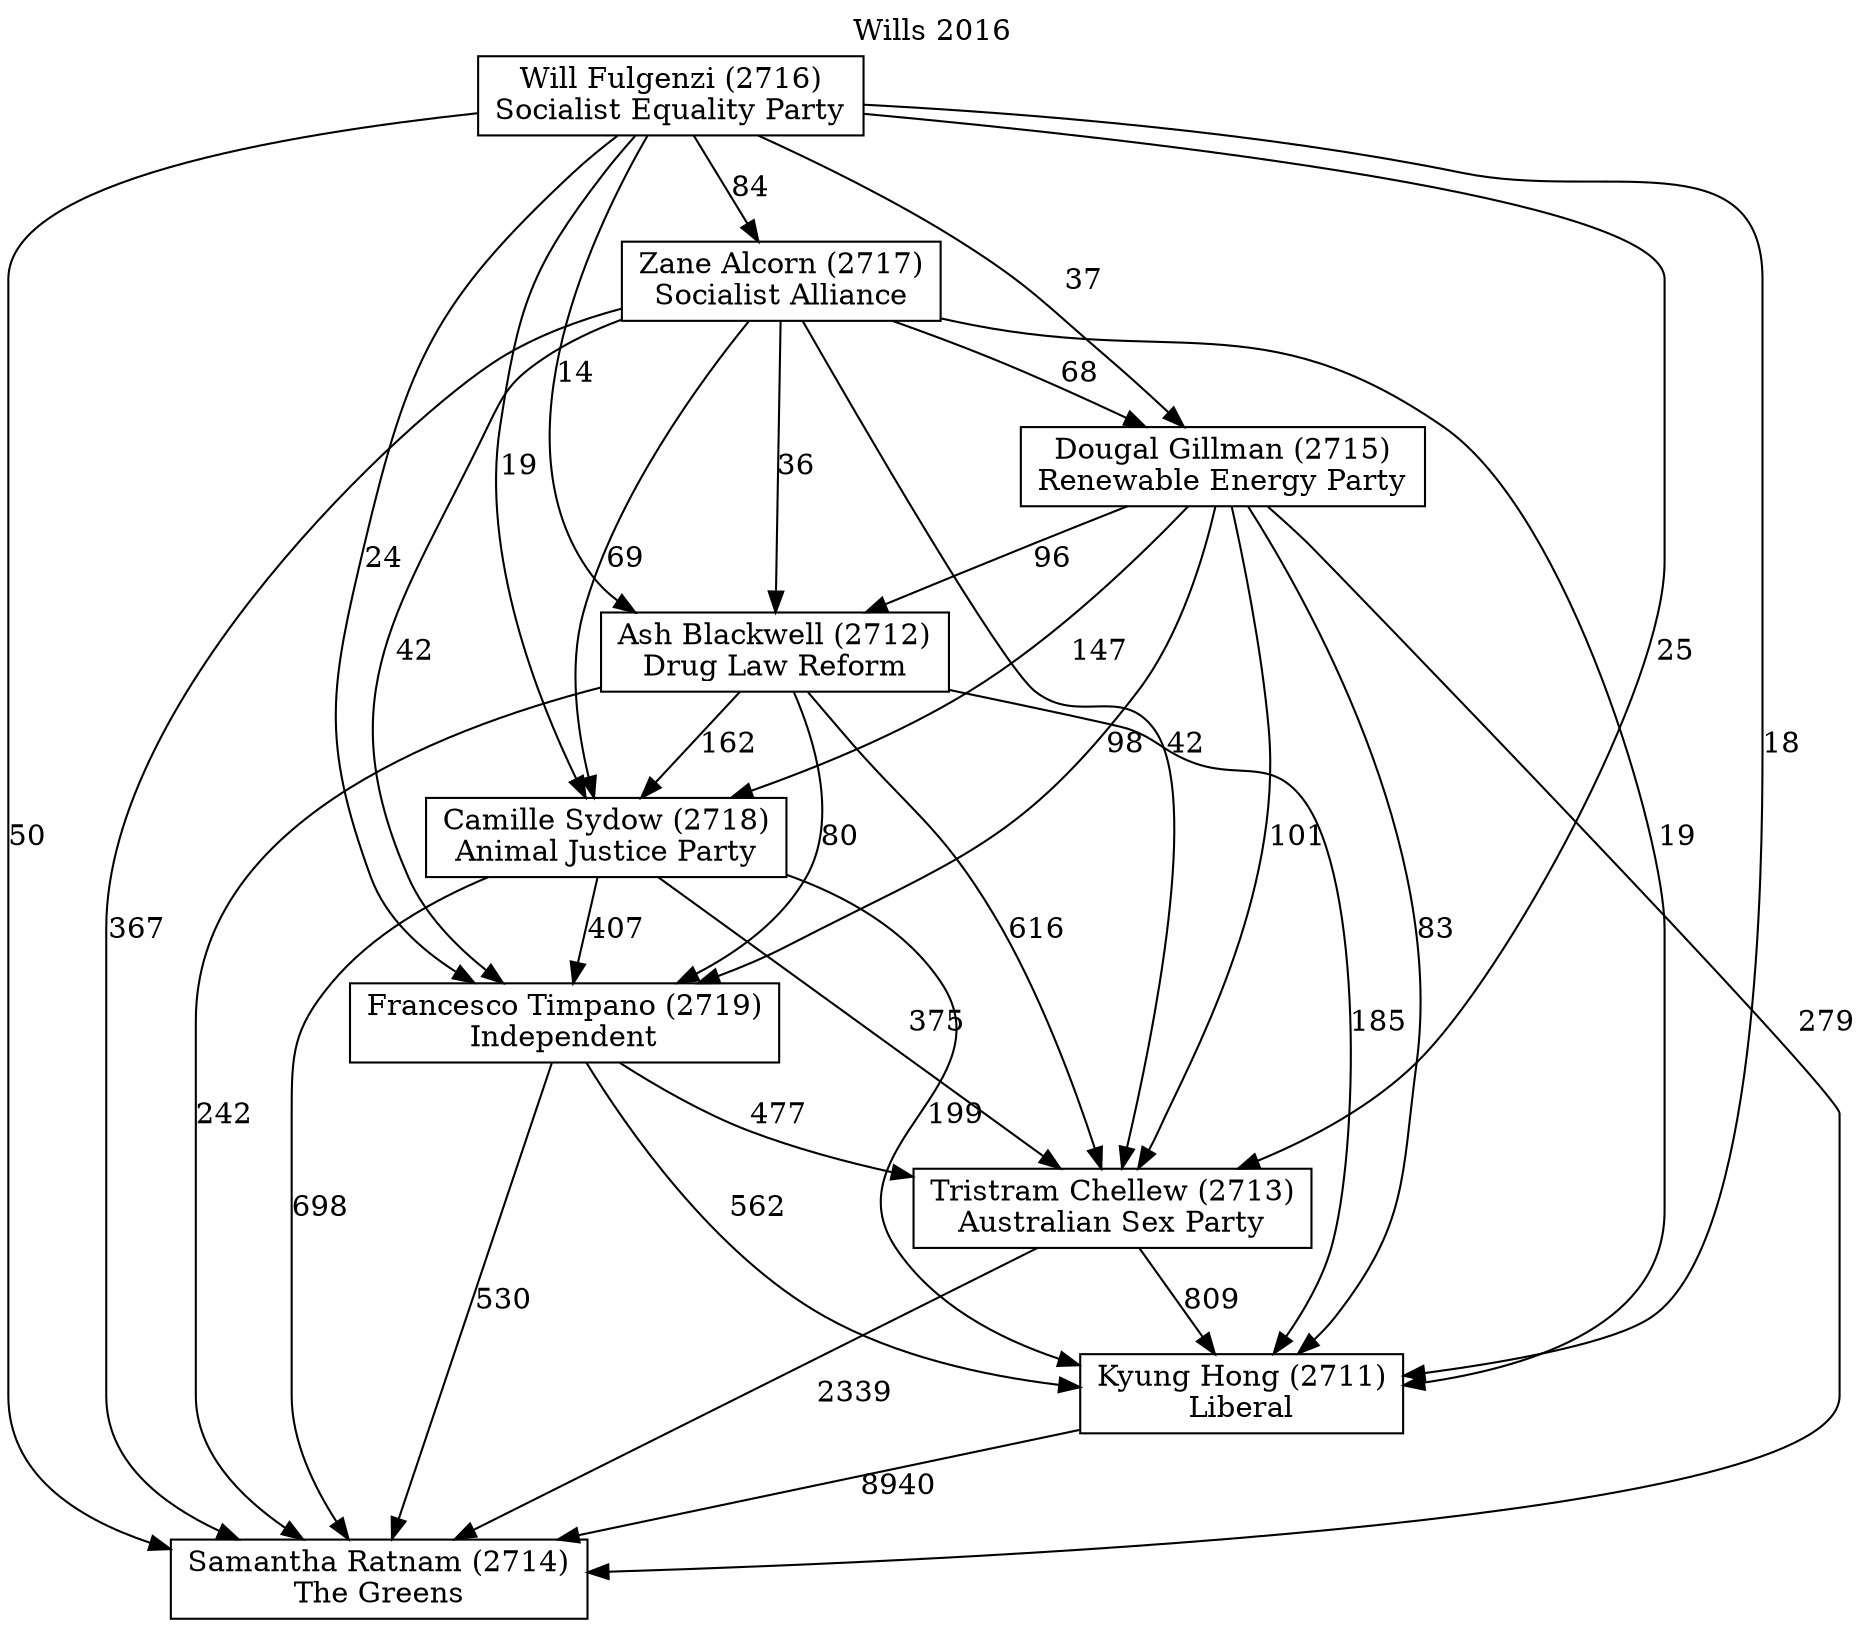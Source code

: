 // House preference flow
digraph "Samantha Ratnam (2714)_Wills_2016" {
	graph [label="Wills 2016" labelloc=t mclimit=10]
	node [shape=box]
	"Will Fulgenzi (2716)" [label="Will Fulgenzi (2716)
Socialist Equality Party"]
	"Camille Sydow (2718)" [label="Camille Sydow (2718)
Animal Justice Party"]
	"Samantha Ratnam (2714)" [label="Samantha Ratnam (2714)
The Greens"]
	"Francesco Timpano (2719)" [label="Francesco Timpano (2719)
Independent"]
	"Kyung Hong (2711)" [label="Kyung Hong (2711)
Liberal"]
	"Dougal Gillman (2715)" [label="Dougal Gillman (2715)
Renewable Energy Party"]
	"Tristram Chellew (2713)" [label="Tristram Chellew (2713)
Australian Sex Party"]
	"Ash Blackwell (2712)" [label="Ash Blackwell (2712)
Drug Law Reform"]
	"Zane Alcorn (2717)" [label="Zane Alcorn (2717)
Socialist Alliance"]
	"Will Fulgenzi (2716)" -> "Dougal Gillman (2715)" [label=37]
	"Tristram Chellew (2713)" -> "Kyung Hong (2711)" [label=809]
	"Zane Alcorn (2717)" -> "Ash Blackwell (2712)" [label=36]
	"Ash Blackwell (2712)" -> "Kyung Hong (2711)" [label=185]
	"Zane Alcorn (2717)" -> "Francesco Timpano (2719)" [label=42]
	"Dougal Gillman (2715)" -> "Tristram Chellew (2713)" [label=101]
	"Ash Blackwell (2712)" -> "Tristram Chellew (2713)" [label=616]
	"Zane Alcorn (2717)" -> "Kyung Hong (2711)" [label=19]
	"Zane Alcorn (2717)" -> "Samantha Ratnam (2714)" [label=367]
	"Francesco Timpano (2719)" -> "Tristram Chellew (2713)" [label=477]
	"Will Fulgenzi (2716)" -> "Tristram Chellew (2713)" [label=25]
	"Dougal Gillman (2715)" -> "Samantha Ratnam (2714)" [label=279]
	"Kyung Hong (2711)" -> "Samantha Ratnam (2714)" [label=8940]
	"Will Fulgenzi (2716)" -> "Francesco Timpano (2719)" [label=24]
	"Zane Alcorn (2717)" -> "Tristram Chellew (2713)" [label=42]
	"Dougal Gillman (2715)" -> "Camille Sydow (2718)" [label=147]
	"Camille Sydow (2718)" -> "Francesco Timpano (2719)" [label=407]
	"Dougal Gillman (2715)" -> "Kyung Hong (2711)" [label=83]
	"Ash Blackwell (2712)" -> "Camille Sydow (2718)" [label=162]
	"Will Fulgenzi (2716)" -> "Samantha Ratnam (2714)" [label=50]
	"Tristram Chellew (2713)" -> "Samantha Ratnam (2714)" [label=2339]
	"Will Fulgenzi (2716)" -> "Kyung Hong (2711)" [label=18]
	"Dougal Gillman (2715)" -> "Francesco Timpano (2719)" [label=98]
	"Will Fulgenzi (2716)" -> "Camille Sydow (2718)" [label=19]
	"Will Fulgenzi (2716)" -> "Zane Alcorn (2717)" [label=84]
	"Camille Sydow (2718)" -> "Tristram Chellew (2713)" [label=375]
	"Francesco Timpano (2719)" -> "Kyung Hong (2711)" [label=562]
	"Camille Sydow (2718)" -> "Samantha Ratnam (2714)" [label=698]
	"Dougal Gillman (2715)" -> "Ash Blackwell (2712)" [label=96]
	"Ash Blackwell (2712)" -> "Francesco Timpano (2719)" [label=80]
	"Zane Alcorn (2717)" -> "Dougal Gillman (2715)" [label=68]
	"Will Fulgenzi (2716)" -> "Ash Blackwell (2712)" [label=14]
	"Ash Blackwell (2712)" -> "Samantha Ratnam (2714)" [label=242]
	"Camille Sydow (2718)" -> "Kyung Hong (2711)" [label=199]
	"Zane Alcorn (2717)" -> "Camille Sydow (2718)" [label=69]
	"Francesco Timpano (2719)" -> "Samantha Ratnam (2714)" [label=530]
}

